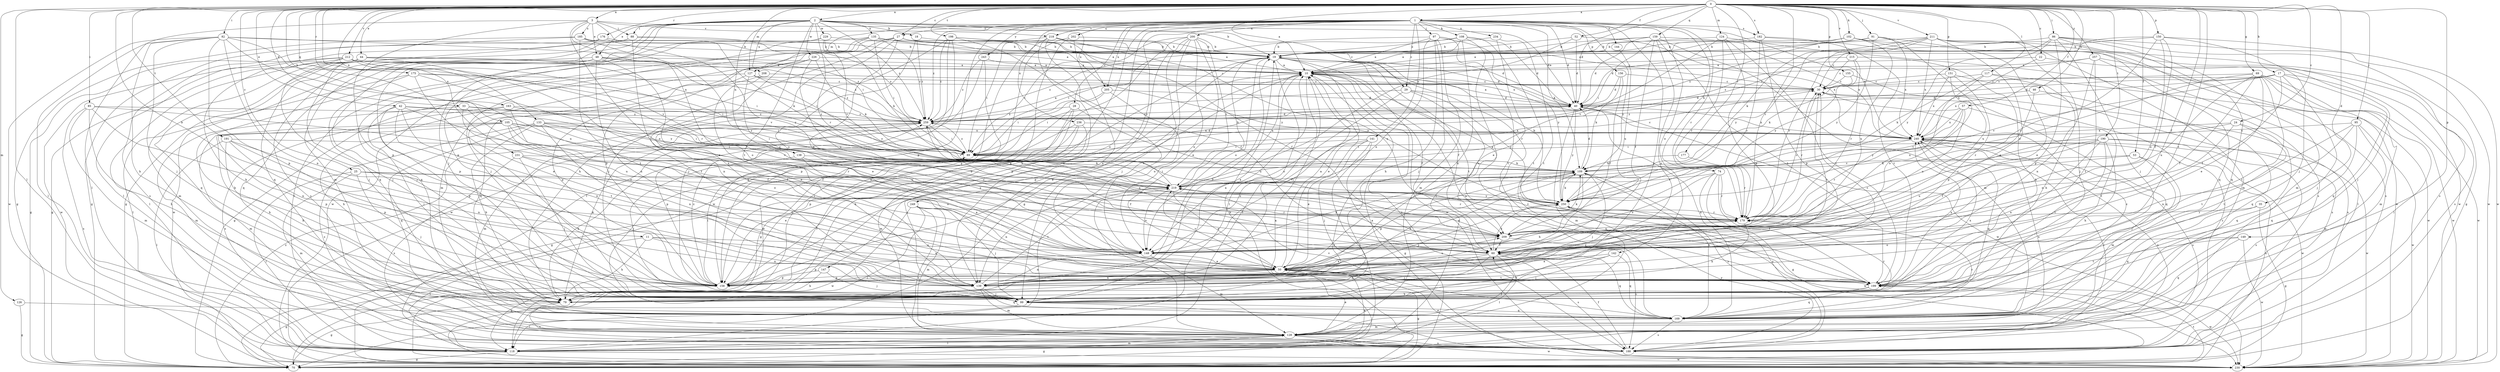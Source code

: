 strict digraph  {
0;
1;
2;
3;
10;
11;
17;
18;
19;
22;
24;
25;
27;
28;
29;
30;
33;
35;
40;
42;
44;
46;
48;
50;
52;
53;
57;
60;
69;
70;
74;
79;
82;
85;
86;
88;
89;
91;
95;
97;
99;
102;
105;
108;
109;
117;
118;
124;
126;
127;
128;
133;
135;
138;
139;
141;
142;
144;
147;
148;
149;
150;
151;
155;
156;
158;
159;
163;
169;
175;
176;
177;
179;
182;
185;
188;
190;
191;
198;
199;
200;
202;
205;
208;
209;
211;
212;
215;
218;
219;
226;
229;
230;
231;
234;
236;
240;
243;
249;
250;
257;
259;
0 -> 1  [label=a];
0 -> 2  [label=a];
0 -> 3  [label=a];
0 -> 10  [label=a];
0 -> 11  [label=b];
0 -> 17  [label=b];
0 -> 22  [label=c];
0 -> 24  [label=c];
0 -> 25  [label=c];
0 -> 27  [label=c];
0 -> 33  [label=d];
0 -> 35  [label=d];
0 -> 40  [label=d];
0 -> 42  [label=e];
0 -> 44  [label=e];
0 -> 46  [label=e];
0 -> 52  [label=f];
0 -> 53  [label=f];
0 -> 57  [label=f];
0 -> 60  [label=f];
0 -> 69  [label=g];
0 -> 82  [label=i];
0 -> 85  [label=i];
0 -> 86  [label=i];
0 -> 91  [label=j];
0 -> 95  [label=j];
0 -> 102  [label=k];
0 -> 105  [label=k];
0 -> 117  [label=l];
0 -> 118  [label=l];
0 -> 124  [label=m];
0 -> 126  [label=m];
0 -> 127  [label=m];
0 -> 133  [label=n];
0 -> 149  [label=p];
0 -> 150  [label=p];
0 -> 151  [label=p];
0 -> 155  [label=p];
0 -> 159  [label=q];
0 -> 163  [label=q];
0 -> 175  [label=r];
0 -> 176  [label=r];
0 -> 177  [label=r];
0 -> 179  [label=r];
0 -> 182  [label=s];
0 -> 190  [label=t];
0 -> 191  [label=t];
0 -> 198  [label=t];
0 -> 199  [label=t];
0 -> 211  [label=v];
0 -> 212  [label=v];
0 -> 215  [label=v];
0 -> 231  [label=x];
0 -> 257  [label=z];
1 -> 27  [label=c];
1 -> 28  [label=c];
1 -> 29  [label=c];
1 -> 40  [label=d];
1 -> 74  [label=h];
1 -> 79  [label=h];
1 -> 97  [label=j];
1 -> 99  [label=j];
1 -> 108  [label=k];
1 -> 109  [label=k];
1 -> 127  [label=m];
1 -> 141  [label=o];
1 -> 142  [label=o];
1 -> 144  [label=o];
1 -> 147  [label=o];
1 -> 156  [label=p];
1 -> 158  [label=p];
1 -> 179  [label=r];
1 -> 182  [label=s];
1 -> 200  [label=u];
1 -> 202  [label=u];
1 -> 205  [label=u];
1 -> 218  [label=v];
1 -> 234  [label=x];
1 -> 236  [label=x];
1 -> 243  [label=y];
1 -> 249  [label=y];
1 -> 250  [label=y];
1 -> 259  [label=z];
2 -> 18  [label=b];
2 -> 19  [label=b];
2 -> 29  [label=c];
2 -> 48  [label=e];
2 -> 88  [label=i];
2 -> 99  [label=j];
2 -> 128  [label=m];
2 -> 135  [label=n];
2 -> 138  [label=n];
2 -> 158  [label=p];
2 -> 179  [label=r];
2 -> 199  [label=t];
2 -> 205  [label=u];
2 -> 208  [label=u];
2 -> 226  [label=w];
2 -> 229  [label=w];
2 -> 240  [label=x];
2 -> 259  [label=z];
3 -> 40  [label=d];
3 -> 48  [label=e];
3 -> 88  [label=i];
3 -> 89  [label=i];
3 -> 118  [label=l];
3 -> 138  [label=n];
3 -> 148  [label=o];
3 -> 158  [label=p];
3 -> 185  [label=s];
3 -> 218  [label=v];
10 -> 30  [label=c];
10 -> 50  [label=e];
10 -> 60  [label=f];
10 -> 118  [label=l];
10 -> 158  [label=p];
10 -> 188  [label=s];
11 -> 50  [label=e];
11 -> 79  [label=h];
11 -> 118  [label=l];
11 -> 139  [label=n];
11 -> 148  [label=o];
17 -> 30  [label=c];
17 -> 40  [label=d];
17 -> 60  [label=f];
17 -> 99  [label=j];
17 -> 169  [label=q];
17 -> 219  [label=v];
17 -> 230  [label=w];
17 -> 240  [label=x];
18 -> 19  [label=b];
18 -> 148  [label=o];
18 -> 259  [label=z];
19 -> 10  [label=a];
19 -> 40  [label=d];
19 -> 60  [label=f];
19 -> 99  [label=j];
19 -> 118  [label=l];
19 -> 148  [label=o];
19 -> 158  [label=p];
19 -> 179  [label=r];
19 -> 199  [label=t];
19 -> 230  [label=w];
19 -> 259  [label=z];
22 -> 10  [label=a];
22 -> 99  [label=j];
22 -> 240  [label=x];
24 -> 148  [label=o];
24 -> 169  [label=q];
24 -> 179  [label=r];
24 -> 199  [label=t];
24 -> 240  [label=x];
25 -> 50  [label=e];
25 -> 99  [label=j];
25 -> 118  [label=l];
25 -> 128  [label=m];
25 -> 219  [label=v];
25 -> 250  [label=y];
27 -> 19  [label=b];
27 -> 30  [label=c];
27 -> 40  [label=d];
27 -> 99  [label=j];
27 -> 128  [label=m];
27 -> 139  [label=n];
27 -> 148  [label=o];
27 -> 158  [label=p];
27 -> 250  [label=y];
28 -> 70  [label=g];
28 -> 79  [label=h];
28 -> 118  [label=l];
28 -> 209  [label=u];
28 -> 259  [label=z];
29 -> 40  [label=d];
29 -> 89  [label=i];
29 -> 148  [label=o];
29 -> 209  [label=u];
29 -> 250  [label=y];
30 -> 40  [label=d];
30 -> 169  [label=q];
30 -> 179  [label=r];
33 -> 60  [label=f];
33 -> 89  [label=i];
33 -> 128  [label=m];
33 -> 148  [label=o];
33 -> 259  [label=z];
35 -> 70  [label=g];
35 -> 169  [label=q];
35 -> 179  [label=r];
40 -> 10  [label=a];
40 -> 128  [label=m];
40 -> 230  [label=w];
40 -> 240  [label=x];
40 -> 250  [label=y];
40 -> 259  [label=z];
42 -> 60  [label=f];
42 -> 99  [label=j];
42 -> 139  [label=n];
42 -> 158  [label=p];
42 -> 199  [label=t];
42 -> 219  [label=v];
42 -> 259  [label=z];
44 -> 10  [label=a];
44 -> 70  [label=g];
44 -> 89  [label=i];
44 -> 99  [label=j];
44 -> 118  [label=l];
44 -> 128  [label=m];
44 -> 169  [label=q];
44 -> 199  [label=t];
46 -> 40  [label=d];
46 -> 169  [label=q];
46 -> 179  [label=r];
48 -> 10  [label=a];
48 -> 89  [label=i];
48 -> 99  [label=j];
48 -> 139  [label=n];
48 -> 148  [label=o];
48 -> 158  [label=p];
48 -> 169  [label=q];
48 -> 230  [label=w];
48 -> 259  [label=z];
50 -> 10  [label=a];
50 -> 30  [label=c];
50 -> 70  [label=g];
50 -> 139  [label=n];
50 -> 158  [label=p];
50 -> 179  [label=r];
50 -> 199  [label=t];
50 -> 209  [label=u];
50 -> 219  [label=v];
52 -> 19  [label=b];
52 -> 40  [label=d];
52 -> 219  [label=v];
52 -> 240  [label=x];
53 -> 99  [label=j];
53 -> 109  [label=k];
53 -> 128  [label=m];
53 -> 209  [label=u];
57 -> 199  [label=t];
57 -> 209  [label=u];
57 -> 219  [label=v];
57 -> 240  [label=x];
57 -> 250  [label=y];
57 -> 259  [label=z];
60 -> 50  [label=e];
60 -> 79  [label=h];
60 -> 99  [label=j];
60 -> 118  [label=l];
60 -> 169  [label=q];
60 -> 188  [label=s];
60 -> 250  [label=y];
60 -> 259  [label=z];
69 -> 30  [label=c];
69 -> 50  [label=e];
69 -> 60  [label=f];
69 -> 118  [label=l];
69 -> 128  [label=m];
69 -> 199  [label=t];
69 -> 209  [label=u];
69 -> 230  [label=w];
69 -> 250  [label=y];
70 -> 10  [label=a];
70 -> 19  [label=b];
70 -> 199  [label=t];
70 -> 240  [label=x];
70 -> 259  [label=z];
74 -> 70  [label=g];
74 -> 148  [label=o];
74 -> 179  [label=r];
74 -> 188  [label=s];
74 -> 199  [label=t];
74 -> 219  [label=v];
79 -> 19  [label=b];
79 -> 70  [label=g];
79 -> 188  [label=s];
79 -> 259  [label=z];
82 -> 19  [label=b];
82 -> 79  [label=h];
82 -> 99  [label=j];
82 -> 118  [label=l];
82 -> 139  [label=n];
82 -> 158  [label=p];
82 -> 209  [label=u];
82 -> 219  [label=v];
82 -> 230  [label=w];
82 -> 259  [label=z];
85 -> 79  [label=h];
85 -> 128  [label=m];
85 -> 139  [label=n];
85 -> 188  [label=s];
85 -> 209  [label=u];
85 -> 259  [label=z];
86 -> 19  [label=b];
86 -> 30  [label=c];
86 -> 70  [label=g];
86 -> 99  [label=j];
86 -> 128  [label=m];
86 -> 158  [label=p];
86 -> 169  [label=q];
86 -> 230  [label=w];
86 -> 250  [label=y];
88 -> 19  [label=b];
88 -> 50  [label=e];
88 -> 70  [label=g];
88 -> 188  [label=s];
88 -> 259  [label=z];
89 -> 30  [label=c];
89 -> 40  [label=d];
89 -> 99  [label=j];
89 -> 109  [label=k];
89 -> 259  [label=z];
91 -> 19  [label=b];
91 -> 40  [label=d];
91 -> 50  [label=e];
91 -> 209  [label=u];
91 -> 240  [label=x];
91 -> 250  [label=y];
95 -> 128  [label=m];
95 -> 139  [label=n];
95 -> 169  [label=q];
95 -> 199  [label=t];
95 -> 230  [label=w];
95 -> 240  [label=x];
97 -> 10  [label=a];
97 -> 19  [label=b];
97 -> 79  [label=h];
97 -> 99  [label=j];
97 -> 128  [label=m];
97 -> 148  [label=o];
97 -> 199  [label=t];
97 -> 250  [label=y];
99 -> 10  [label=a];
99 -> 118  [label=l];
99 -> 169  [label=q];
99 -> 179  [label=r];
99 -> 188  [label=s];
99 -> 240  [label=x];
102 -> 10  [label=a];
102 -> 19  [label=b];
102 -> 169  [label=q];
102 -> 188  [label=s];
102 -> 209  [label=u];
102 -> 259  [label=z];
105 -> 79  [label=h];
105 -> 89  [label=i];
105 -> 128  [label=m];
105 -> 148  [label=o];
105 -> 158  [label=p];
105 -> 179  [label=r];
105 -> 209  [label=u];
105 -> 240  [label=x];
108 -> 10  [label=a];
108 -> 19  [label=b];
108 -> 40  [label=d];
108 -> 89  [label=i];
108 -> 118  [label=l];
108 -> 139  [label=n];
108 -> 199  [label=t];
109 -> 40  [label=d];
109 -> 50  [label=e];
109 -> 79  [label=h];
109 -> 99  [label=j];
109 -> 158  [label=p];
109 -> 188  [label=s];
109 -> 219  [label=v];
117 -> 30  [label=c];
117 -> 79  [label=h];
117 -> 109  [label=k];
117 -> 209  [label=u];
117 -> 230  [label=w];
118 -> 50  [label=e];
118 -> 70  [label=g];
118 -> 128  [label=m];
118 -> 230  [label=w];
118 -> 240  [label=x];
124 -> 19  [label=b];
124 -> 158  [label=p];
124 -> 179  [label=r];
124 -> 188  [label=s];
124 -> 199  [label=t];
124 -> 219  [label=v];
126 -> 70  [label=g];
126 -> 169  [label=q];
127 -> 30  [label=c];
127 -> 50  [label=e];
127 -> 70  [label=g];
127 -> 158  [label=p];
127 -> 250  [label=y];
127 -> 259  [label=z];
128 -> 50  [label=e];
128 -> 60  [label=f];
128 -> 70  [label=g];
128 -> 118  [label=l];
128 -> 188  [label=s];
128 -> 219  [label=v];
128 -> 230  [label=w];
128 -> 240  [label=x];
133 -> 79  [label=h];
133 -> 89  [label=i];
133 -> 139  [label=n];
133 -> 169  [label=q];
133 -> 188  [label=s];
133 -> 209  [label=u];
133 -> 219  [label=v];
133 -> 240  [label=x];
135 -> 10  [label=a];
135 -> 19  [label=b];
135 -> 89  [label=i];
135 -> 118  [label=l];
135 -> 169  [label=q];
135 -> 230  [label=w];
135 -> 240  [label=x];
135 -> 259  [label=z];
138 -> 50  [label=e];
138 -> 60  [label=f];
138 -> 79  [label=h];
138 -> 109  [label=k];
139 -> 10  [label=a];
139 -> 30  [label=c];
139 -> 99  [label=j];
139 -> 128  [label=m];
139 -> 169  [label=q];
139 -> 219  [label=v];
139 -> 250  [label=y];
141 -> 50  [label=e];
141 -> 70  [label=g];
141 -> 89  [label=i];
141 -> 99  [label=j];
141 -> 118  [label=l];
141 -> 148  [label=o];
142 -> 50  [label=e];
142 -> 79  [label=h];
142 -> 99  [label=j];
142 -> 169  [label=q];
144 -> 209  [label=u];
147 -> 79  [label=h];
147 -> 99  [label=j];
147 -> 158  [label=p];
148 -> 50  [label=e];
148 -> 109  [label=k];
148 -> 128  [label=m];
148 -> 139  [label=n];
148 -> 158  [label=p];
149 -> 148  [label=o];
149 -> 169  [label=q];
149 -> 199  [label=t];
149 -> 230  [label=w];
150 -> 19  [label=b];
150 -> 60  [label=f];
150 -> 99  [label=j];
150 -> 148  [label=o];
150 -> 179  [label=r];
150 -> 230  [label=w];
150 -> 259  [label=z];
151 -> 30  [label=c];
151 -> 148  [label=o];
151 -> 158  [label=p];
151 -> 188  [label=s];
151 -> 240  [label=x];
155 -> 30  [label=c];
155 -> 109  [label=k];
155 -> 188  [label=s];
156 -> 30  [label=c];
156 -> 40  [label=d];
156 -> 60  [label=f];
156 -> 109  [label=k];
158 -> 10  [label=a];
158 -> 19  [label=b];
158 -> 70  [label=g];
158 -> 89  [label=i];
158 -> 109  [label=k];
158 -> 259  [label=z];
159 -> 10  [label=a];
159 -> 19  [label=b];
159 -> 40  [label=d];
159 -> 60  [label=f];
159 -> 89  [label=i];
159 -> 128  [label=m];
159 -> 139  [label=n];
159 -> 199  [label=t];
159 -> 240  [label=x];
163 -> 60  [label=f];
163 -> 79  [label=h];
163 -> 188  [label=s];
163 -> 219  [label=v];
163 -> 259  [label=z];
169 -> 10  [label=a];
169 -> 30  [label=c];
169 -> 40  [label=d];
169 -> 109  [label=k];
169 -> 128  [label=m];
169 -> 179  [label=r];
169 -> 188  [label=s];
169 -> 219  [label=v];
175 -> 30  [label=c];
175 -> 50  [label=e];
175 -> 79  [label=h];
175 -> 89  [label=i];
175 -> 118  [label=l];
175 -> 250  [label=y];
176 -> 19  [label=b];
176 -> 70  [label=g];
176 -> 118  [label=l];
176 -> 169  [label=q];
176 -> 250  [label=y];
177 -> 109  [label=k];
177 -> 179  [label=r];
179 -> 10  [label=a];
179 -> 30  [label=c];
179 -> 79  [label=h];
179 -> 209  [label=u];
179 -> 219  [label=v];
182 -> 19  [label=b];
182 -> 158  [label=p];
182 -> 179  [label=r];
182 -> 199  [label=t];
182 -> 230  [label=w];
185 -> 19  [label=b];
185 -> 70  [label=g];
185 -> 109  [label=k];
185 -> 179  [label=r];
185 -> 188  [label=s];
185 -> 199  [label=t];
188 -> 30  [label=c];
188 -> 50  [label=e];
188 -> 60  [label=f];
188 -> 250  [label=y];
190 -> 60  [label=f];
190 -> 79  [label=h];
190 -> 89  [label=i];
190 -> 139  [label=n];
190 -> 188  [label=s];
190 -> 199  [label=t];
190 -> 219  [label=v];
190 -> 230  [label=w];
191 -> 79  [label=h];
191 -> 89  [label=i];
191 -> 118  [label=l];
191 -> 139  [label=n];
191 -> 158  [label=p];
191 -> 199  [label=t];
198 -> 10  [label=a];
198 -> 19  [label=b];
198 -> 60  [label=f];
198 -> 79  [label=h];
198 -> 99  [label=j];
198 -> 118  [label=l];
198 -> 259  [label=z];
199 -> 79  [label=h];
199 -> 169  [label=q];
199 -> 230  [label=w];
199 -> 240  [label=x];
200 -> 19  [label=b];
200 -> 50  [label=e];
200 -> 70  [label=g];
200 -> 89  [label=i];
200 -> 99  [label=j];
200 -> 118  [label=l];
200 -> 148  [label=o];
200 -> 158  [label=p];
200 -> 219  [label=v];
202 -> 19  [label=b];
202 -> 118  [label=l];
202 -> 139  [label=n];
202 -> 230  [label=w];
205 -> 40  [label=d];
205 -> 89  [label=i];
205 -> 148  [label=o];
205 -> 230  [label=w];
208 -> 30  [label=c];
208 -> 139  [label=n];
208 -> 169  [label=q];
209 -> 60  [label=f];
209 -> 109  [label=k];
209 -> 148  [label=o];
209 -> 188  [label=s];
211 -> 19  [label=b];
211 -> 50  [label=e];
211 -> 99  [label=j];
211 -> 109  [label=k];
211 -> 128  [label=m];
211 -> 179  [label=r];
211 -> 188  [label=s];
211 -> 230  [label=w];
211 -> 240  [label=x];
211 -> 250  [label=y];
212 -> 10  [label=a];
212 -> 30  [label=c];
212 -> 70  [label=g];
212 -> 79  [label=h];
212 -> 99  [label=j];
212 -> 179  [label=r];
212 -> 219  [label=v];
212 -> 230  [label=w];
215 -> 10  [label=a];
215 -> 30  [label=c];
215 -> 79  [label=h];
215 -> 179  [label=r];
215 -> 250  [label=y];
218 -> 10  [label=a];
218 -> 19  [label=b];
218 -> 60  [label=f];
218 -> 89  [label=i];
218 -> 139  [label=n];
218 -> 169  [label=q];
218 -> 199  [label=t];
218 -> 209  [label=u];
219 -> 10  [label=a];
219 -> 19  [label=b];
219 -> 50  [label=e];
219 -> 89  [label=i];
219 -> 139  [label=n];
219 -> 148  [label=o];
219 -> 179  [label=r];
219 -> 250  [label=y];
226 -> 10  [label=a];
226 -> 99  [label=j];
226 -> 109  [label=k];
226 -> 139  [label=n];
226 -> 209  [label=u];
229 -> 19  [label=b];
229 -> 99  [label=j];
229 -> 109  [label=k];
229 -> 169  [label=q];
229 -> 219  [label=v];
230 -> 10  [label=a];
231 -> 50  [label=e];
231 -> 99  [label=j];
231 -> 109  [label=k];
231 -> 148  [label=o];
231 -> 188  [label=s];
234 -> 19  [label=b];
234 -> 50  [label=e];
234 -> 199  [label=t];
236 -> 70  [label=g];
236 -> 99  [label=j];
236 -> 128  [label=m];
236 -> 158  [label=p];
236 -> 240  [label=x];
240 -> 89  [label=i];
240 -> 118  [label=l];
240 -> 169  [label=q];
240 -> 179  [label=r];
240 -> 188  [label=s];
240 -> 230  [label=w];
243 -> 10  [label=a];
243 -> 158  [label=p];
243 -> 230  [label=w];
243 -> 259  [label=z];
249 -> 99  [label=j];
249 -> 118  [label=l];
249 -> 128  [label=m];
249 -> 179  [label=r];
249 -> 188  [label=s];
249 -> 230  [label=w];
250 -> 19  [label=b];
250 -> 109  [label=k];
250 -> 179  [label=r];
250 -> 230  [label=w];
257 -> 10  [label=a];
257 -> 118  [label=l];
257 -> 139  [label=n];
257 -> 188  [label=s];
257 -> 199  [label=t];
257 -> 259  [label=z];
259 -> 10  [label=a];
259 -> 40  [label=d];
259 -> 89  [label=i];
259 -> 128  [label=m];
259 -> 158  [label=p];
259 -> 219  [label=v];
259 -> 240  [label=x];
}
